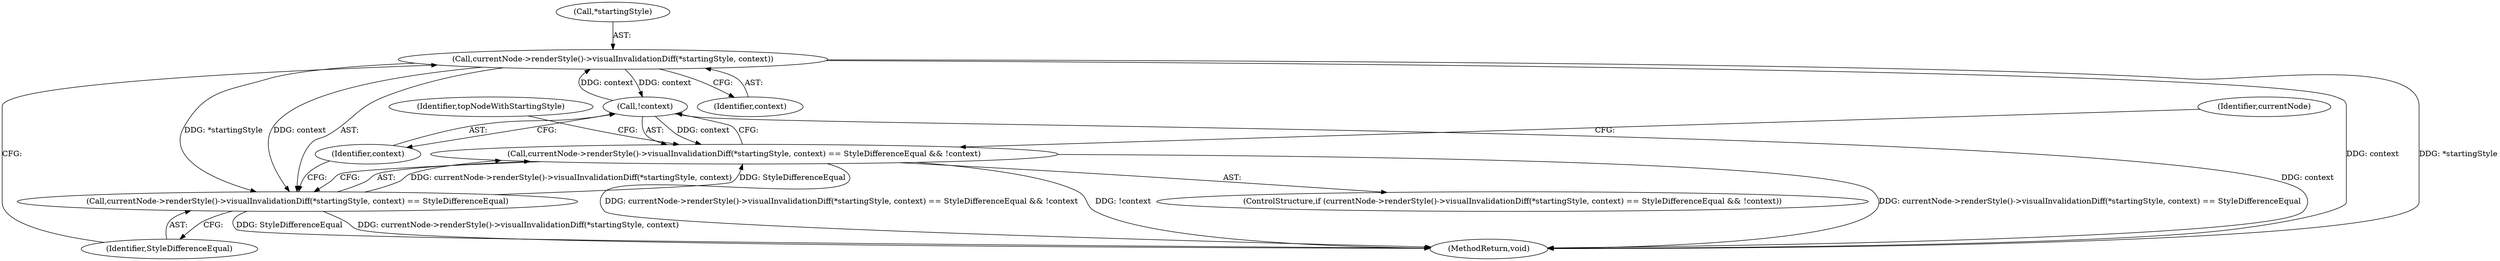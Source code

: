digraph "1_Chrome_b2b21468c1f7f08b30a7c1755316f6026c50eb2a@del" {
"1000197" [label="(Call,currentNode->renderStyle()->visualInvalidationDiff(*startingStyle, context))"];
"1000202" [label="(Call,!context)"];
"1000197" [label="(Call,currentNode->renderStyle()->visualInvalidationDiff(*startingStyle, context))"];
"1000196" [label="(Call,currentNode->renderStyle()->visualInvalidationDiff(*startingStyle, context) == StyleDifferenceEqual)"];
"1000195" [label="(Call,currentNode->renderStyle()->visualInvalidationDiff(*startingStyle, context) == StyleDifferenceEqual && !context)"];
"1000200" [label="(Identifier,context)"];
"1000197" [label="(Call,currentNode->renderStyle()->visualInvalidationDiff(*startingStyle, context))"];
"1000156" [label="(Identifier,currentNode)"];
"1000205" [label="(Identifier,topNodeWithStartingStyle)"];
"1000201" [label="(Identifier,StyleDifferenceEqual)"];
"1000203" [label="(Identifier,context)"];
"1000198" [label="(Call,*startingStyle)"];
"1000253" [label="(MethodReturn,void)"];
"1000194" [label="(ControlStructure,if (currentNode->renderStyle()->visualInvalidationDiff(*startingStyle, context) == StyleDifferenceEqual && !context))"];
"1000196" [label="(Call,currentNode->renderStyle()->visualInvalidationDiff(*startingStyle, context) == StyleDifferenceEqual)"];
"1000195" [label="(Call,currentNode->renderStyle()->visualInvalidationDiff(*startingStyle, context) == StyleDifferenceEqual && !context)"];
"1000202" [label="(Call,!context)"];
"1000197" -> "1000196"  [label="AST: "];
"1000197" -> "1000200"  [label="CFG: "];
"1000198" -> "1000197"  [label="AST: "];
"1000200" -> "1000197"  [label="AST: "];
"1000201" -> "1000197"  [label="CFG: "];
"1000197" -> "1000253"  [label="DDG: context"];
"1000197" -> "1000253"  [label="DDG: *startingStyle"];
"1000197" -> "1000196"  [label="DDG: *startingStyle"];
"1000197" -> "1000196"  [label="DDG: context"];
"1000202" -> "1000197"  [label="DDG: context"];
"1000197" -> "1000202"  [label="DDG: context"];
"1000202" -> "1000195"  [label="AST: "];
"1000202" -> "1000203"  [label="CFG: "];
"1000203" -> "1000202"  [label="AST: "];
"1000195" -> "1000202"  [label="CFG: "];
"1000202" -> "1000253"  [label="DDG: context"];
"1000202" -> "1000195"  [label="DDG: context"];
"1000196" -> "1000195"  [label="AST: "];
"1000196" -> "1000201"  [label="CFG: "];
"1000201" -> "1000196"  [label="AST: "];
"1000203" -> "1000196"  [label="CFG: "];
"1000195" -> "1000196"  [label="CFG: "];
"1000196" -> "1000253"  [label="DDG: currentNode->renderStyle()->visualInvalidationDiff(*startingStyle, context)"];
"1000196" -> "1000253"  [label="DDG: StyleDifferenceEqual"];
"1000196" -> "1000195"  [label="DDG: currentNode->renderStyle()->visualInvalidationDiff(*startingStyle, context)"];
"1000196" -> "1000195"  [label="DDG: StyleDifferenceEqual"];
"1000195" -> "1000194"  [label="AST: "];
"1000156" -> "1000195"  [label="CFG: "];
"1000205" -> "1000195"  [label="CFG: "];
"1000195" -> "1000253"  [label="DDG: currentNode->renderStyle()->visualInvalidationDiff(*startingStyle, context) == StyleDifferenceEqual && !context"];
"1000195" -> "1000253"  [label="DDG: currentNode->renderStyle()->visualInvalidationDiff(*startingStyle, context) == StyleDifferenceEqual"];
"1000195" -> "1000253"  [label="DDG: !context"];
}
